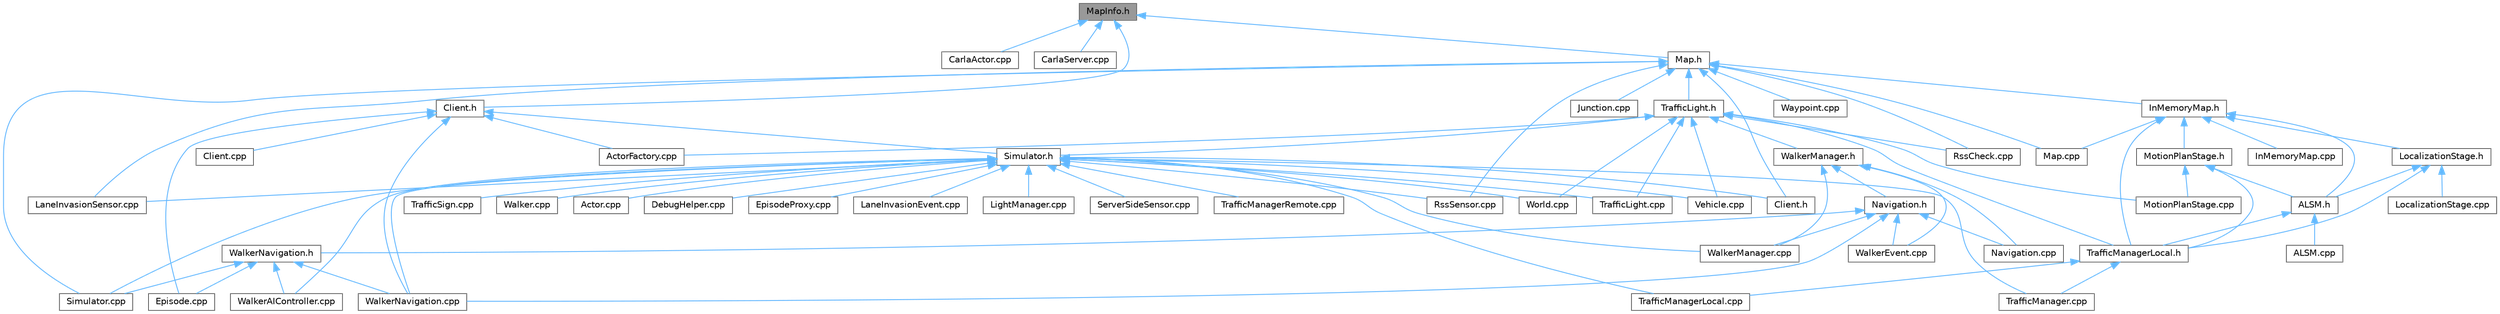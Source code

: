 digraph "MapInfo.h"
{
 // INTERACTIVE_SVG=YES
 // LATEX_PDF_SIZE
  bgcolor="transparent";
  edge [fontname=Helvetica,fontsize=10,labelfontname=Helvetica,labelfontsize=10];
  node [fontname=Helvetica,fontsize=10,shape=box,height=0.2,width=0.4];
  Node1 [id="Node000001",label="MapInfo.h",height=0.2,width=0.4,color="gray40", fillcolor="grey60", style="filled", fontcolor="black",tooltip=" "];
  Node1 -> Node2 [id="edge1_Node000001_Node000002",dir="back",color="steelblue1",style="solid",tooltip=" "];
  Node2 [id="Node000002",label="CarlaActor.cpp",height=0.2,width=0.4,color="grey40", fillcolor="white", style="filled",URL="$d3/d43/CarlaActor_8cpp.html",tooltip=" "];
  Node1 -> Node3 [id="edge2_Node000001_Node000003",dir="back",color="steelblue1",style="solid",tooltip=" "];
  Node3 [id="Node000003",label="CarlaServer.cpp",height=0.2,width=0.4,color="grey40", fillcolor="white", style="filled",URL="$db/d6c/CarlaServer_8cpp.html",tooltip=" "];
  Node1 -> Node4 [id="edge3_Node000001_Node000004",dir="back",color="steelblue1",style="solid",tooltip=" "];
  Node4 [id="Node000004",label="Client.h",height=0.2,width=0.4,color="grey40", fillcolor="white", style="filled",URL="$df/d8b/client_2detail_2Client_8h.html",tooltip=" "];
  Node4 -> Node5 [id="edge4_Node000004_Node000005",dir="back",color="steelblue1",style="solid",tooltip=" "];
  Node5 [id="Node000005",label="ActorFactory.cpp",height=0.2,width=0.4,color="grey40", fillcolor="white", style="filled",URL="$df/dd6/ActorFactory_8cpp.html",tooltip=" "];
  Node4 -> Node6 [id="edge5_Node000004_Node000006",dir="back",color="steelblue1",style="solid",tooltip=" "];
  Node6 [id="Node000006",label="Client.cpp",height=0.2,width=0.4,color="grey40", fillcolor="white", style="filled",URL="$dc/d4a/client_2detail_2Client_8cpp.html",tooltip=" "];
  Node4 -> Node7 [id="edge6_Node000004_Node000007",dir="back",color="steelblue1",style="solid",tooltip=" "];
  Node7 [id="Node000007",label="Episode.cpp",height=0.2,width=0.4,color="grey40", fillcolor="white", style="filled",URL="$d6/d12/Episode_8cpp.html",tooltip=" "];
  Node4 -> Node8 [id="edge7_Node000004_Node000008",dir="back",color="steelblue1",style="solid",tooltip=" "];
  Node8 [id="Node000008",label="Simulator.h",height=0.2,width=0.4,color="grey40", fillcolor="white", style="filled",URL="$d6/d4a/Simulator_8h.html",tooltip=" "];
  Node8 -> Node9 [id="edge8_Node000008_Node000009",dir="back",color="steelblue1",style="solid",tooltip=" "];
  Node9 [id="Node000009",label="Actor.cpp",height=0.2,width=0.4,color="grey40", fillcolor="white", style="filled",URL="$d4/d34/Actor_8cpp.html",tooltip=" "];
  Node8 -> Node10 [id="edge9_Node000008_Node000010",dir="back",color="steelblue1",style="solid",tooltip=" "];
  Node10 [id="Node000010",label="Client.h",height=0.2,width=0.4,color="grey40", fillcolor="white", style="filled",URL="$dd/de3/client_2Client_8h.html",tooltip=" "];
  Node8 -> Node11 [id="edge10_Node000008_Node000011",dir="back",color="steelblue1",style="solid",tooltip=" "];
  Node11 [id="Node000011",label="DebugHelper.cpp",height=0.2,width=0.4,color="grey40", fillcolor="white", style="filled",URL="$d2/d01/DebugHelper_8cpp.html",tooltip=" "];
  Node8 -> Node12 [id="edge11_Node000008_Node000012",dir="back",color="steelblue1",style="solid",tooltip=" "];
  Node12 [id="Node000012",label="EpisodeProxy.cpp",height=0.2,width=0.4,color="grey40", fillcolor="white", style="filled",URL="$d2/d6b/EpisodeProxy_8cpp.html",tooltip=" "];
  Node8 -> Node13 [id="edge12_Node000008_Node000013",dir="back",color="steelblue1",style="solid",tooltip=" "];
  Node13 [id="Node000013",label="LaneInvasionEvent.cpp",height=0.2,width=0.4,color="grey40", fillcolor="white", style="filled",URL="$d6/d75/LaneInvasionEvent_8cpp.html",tooltip=" "];
  Node8 -> Node14 [id="edge13_Node000008_Node000014",dir="back",color="steelblue1",style="solid",tooltip=" "];
  Node14 [id="Node000014",label="LaneInvasionSensor.cpp",height=0.2,width=0.4,color="grey40", fillcolor="white", style="filled",URL="$dd/dbc/LibCarla_2source_2carla_2client_2LaneInvasionSensor_8cpp.html",tooltip=" "];
  Node8 -> Node15 [id="edge14_Node000008_Node000015",dir="back",color="steelblue1",style="solid",tooltip=" "];
  Node15 [id="Node000015",label="LightManager.cpp",height=0.2,width=0.4,color="grey40", fillcolor="white", style="filled",URL="$d3/d1d/LightManager_8cpp.html",tooltip=" "];
  Node8 -> Node16 [id="edge15_Node000008_Node000016",dir="back",color="steelblue1",style="solid",tooltip=" "];
  Node16 [id="Node000016",label="RssSensor.cpp",height=0.2,width=0.4,color="grey40", fillcolor="white", style="filled",URL="$d8/d77/LibCarla_2source_2carla_2rss_2RssSensor_8cpp.html",tooltip=" "];
  Node8 -> Node17 [id="edge16_Node000008_Node000017",dir="back",color="steelblue1",style="solid",tooltip=" "];
  Node17 [id="Node000017",label="ServerSideSensor.cpp",height=0.2,width=0.4,color="grey40", fillcolor="white", style="filled",URL="$d1/da0/ServerSideSensor_8cpp.html",tooltip=" "];
  Node8 -> Node18 [id="edge17_Node000008_Node000018",dir="back",color="steelblue1",style="solid",tooltip=" "];
  Node18 [id="Node000018",label="Simulator.cpp",height=0.2,width=0.4,color="grey40", fillcolor="white", style="filled",URL="$d2/d0c/Simulator_8cpp.html",tooltip=" "];
  Node8 -> Node19 [id="edge18_Node000008_Node000019",dir="back",color="steelblue1",style="solid",tooltip=" "];
  Node19 [id="Node000019",label="TrafficLight.cpp",height=0.2,width=0.4,color="grey40", fillcolor="white", style="filled",URL="$dd/d90/TrafficLight_8cpp.html",tooltip=" "];
  Node8 -> Node20 [id="edge19_Node000008_Node000020",dir="back",color="steelblue1",style="solid",tooltip=" "];
  Node20 [id="Node000020",label="TrafficManager.cpp",height=0.2,width=0.4,color="grey40", fillcolor="white", style="filled",URL="$db/d04/TrafficManager_8cpp.html",tooltip=" "];
  Node8 -> Node21 [id="edge20_Node000008_Node000021",dir="back",color="steelblue1",style="solid",tooltip=" "];
  Node21 [id="Node000021",label="TrafficManagerLocal.cpp",height=0.2,width=0.4,color="grey40", fillcolor="white", style="filled",URL="$da/d53/TrafficManagerLocal_8cpp.html",tooltip=" "];
  Node8 -> Node22 [id="edge21_Node000008_Node000022",dir="back",color="steelblue1",style="solid",tooltip=" "];
  Node22 [id="Node000022",label="TrafficManagerRemote.cpp",height=0.2,width=0.4,color="grey40", fillcolor="white", style="filled",URL="$d6/d82/TrafficManagerRemote_8cpp.html",tooltip=" "];
  Node8 -> Node23 [id="edge22_Node000008_Node000023",dir="back",color="steelblue1",style="solid",tooltip=" "];
  Node23 [id="Node000023",label="TrafficSign.cpp",height=0.2,width=0.4,color="grey40", fillcolor="white", style="filled",URL="$d1/d40/TrafficSign_8cpp.html",tooltip=" "];
  Node8 -> Node24 [id="edge23_Node000008_Node000024",dir="back",color="steelblue1",style="solid",tooltip=" "];
  Node24 [id="Node000024",label="Vehicle.cpp",height=0.2,width=0.4,color="grey40", fillcolor="white", style="filled",URL="$d0/d27/Vehicle_8cpp.html",tooltip=" "];
  Node8 -> Node25 [id="edge24_Node000008_Node000025",dir="back",color="steelblue1",style="solid",tooltip=" "];
  Node25 [id="Node000025",label="Walker.cpp",height=0.2,width=0.4,color="grey40", fillcolor="white", style="filled",URL="$d6/db6/Walker_8cpp.html",tooltip=" "];
  Node8 -> Node26 [id="edge25_Node000008_Node000026",dir="back",color="steelblue1",style="solid",tooltip=" "];
  Node26 [id="Node000026",label="WalkerAIController.cpp",height=0.2,width=0.4,color="grey40", fillcolor="white", style="filled",URL="$de/d69/WalkerAIController_8cpp.html",tooltip=" "];
  Node8 -> Node27 [id="edge26_Node000008_Node000027",dir="back",color="steelblue1",style="solid",tooltip=" "];
  Node27 [id="Node000027",label="WalkerManager.cpp",height=0.2,width=0.4,color="grey40", fillcolor="white", style="filled",URL="$d2/dbb/WalkerManager_8cpp.html",tooltip=" "];
  Node8 -> Node28 [id="edge27_Node000008_Node000028",dir="back",color="steelblue1",style="solid",tooltip=" "];
  Node28 [id="Node000028",label="WalkerNavigation.cpp",height=0.2,width=0.4,color="grey40", fillcolor="white", style="filled",URL="$de/d84/WalkerNavigation_8cpp.html",tooltip=" "];
  Node8 -> Node29 [id="edge28_Node000008_Node000029",dir="back",color="steelblue1",style="solid",tooltip=" "];
  Node29 [id="Node000029",label="World.cpp",height=0.2,width=0.4,color="grey40", fillcolor="white", style="filled",URL="$d7/dfe/World_8cpp.html",tooltip=" "];
  Node4 -> Node28 [id="edge29_Node000004_Node000028",dir="back",color="steelblue1",style="solid",tooltip=" "];
  Node1 -> Node30 [id="edge30_Node000001_Node000030",dir="back",color="steelblue1",style="solid",tooltip=" "];
  Node30 [id="Node000030",label="Map.h",height=0.2,width=0.4,color="grey40", fillcolor="white", style="filled",URL="$d4/d9d/client_2Map_8h.html",tooltip=" "];
  Node30 -> Node10 [id="edge31_Node000030_Node000010",dir="back",color="steelblue1",style="solid",tooltip=" "];
  Node30 -> Node31 [id="edge32_Node000030_Node000031",dir="back",color="steelblue1",style="solid",tooltip=" "];
  Node31 [id="Node000031",label="InMemoryMap.h",height=0.2,width=0.4,color="grey40", fillcolor="white", style="filled",URL="$d3/d89/InMemoryMap_8h.html",tooltip=" "];
  Node31 -> Node32 [id="edge33_Node000031_Node000032",dir="back",color="steelblue1",style="solid",tooltip=" "];
  Node32 [id="Node000032",label="ALSM.h",height=0.2,width=0.4,color="grey40", fillcolor="white", style="filled",URL="$dc/d2c/ALSM_8h.html",tooltip=" "];
  Node32 -> Node33 [id="edge34_Node000032_Node000033",dir="back",color="steelblue1",style="solid",tooltip=" "];
  Node33 [id="Node000033",label="ALSM.cpp",height=0.2,width=0.4,color="grey40", fillcolor="white", style="filled",URL="$d9/da8/ALSM_8cpp.html",tooltip=" "];
  Node32 -> Node34 [id="edge35_Node000032_Node000034",dir="back",color="steelblue1",style="solid",tooltip=" "];
  Node34 [id="Node000034",label="TrafficManagerLocal.h",height=0.2,width=0.4,color="grey40", fillcolor="white", style="filled",URL="$db/ddf/TrafficManagerLocal_8h.html",tooltip=" "];
  Node34 -> Node20 [id="edge36_Node000034_Node000020",dir="back",color="steelblue1",style="solid",tooltip=" "];
  Node34 -> Node21 [id="edge37_Node000034_Node000021",dir="back",color="steelblue1",style="solid",tooltip=" "];
  Node31 -> Node35 [id="edge38_Node000031_Node000035",dir="back",color="steelblue1",style="solid",tooltip=" "];
  Node35 [id="Node000035",label="InMemoryMap.cpp",height=0.2,width=0.4,color="grey40", fillcolor="white", style="filled",URL="$d4/d89/InMemoryMap_8cpp.html",tooltip=" "];
  Node31 -> Node36 [id="edge39_Node000031_Node000036",dir="back",color="steelblue1",style="solid",tooltip=" "];
  Node36 [id="Node000036",label="LocalizationStage.h",height=0.2,width=0.4,color="grey40", fillcolor="white", style="filled",URL="$d9/df4/LocalizationStage_8h.html",tooltip=" "];
  Node36 -> Node32 [id="edge40_Node000036_Node000032",dir="back",color="steelblue1",style="solid",tooltip=" "];
  Node36 -> Node37 [id="edge41_Node000036_Node000037",dir="back",color="steelblue1",style="solid",tooltip=" "];
  Node37 [id="Node000037",label="LocalizationStage.cpp",height=0.2,width=0.4,color="grey40", fillcolor="white", style="filled",URL="$df/dd3/LocalizationStage_8cpp.html",tooltip=" "];
  Node36 -> Node34 [id="edge42_Node000036_Node000034",dir="back",color="steelblue1",style="solid",tooltip=" "];
  Node31 -> Node38 [id="edge43_Node000031_Node000038",dir="back",color="steelblue1",style="solid",tooltip=" "];
  Node38 [id="Node000038",label="Map.cpp",height=0.2,width=0.4,color="grey40", fillcolor="white", style="filled",URL="$db/da0/client_2Map_8cpp.html",tooltip=" "];
  Node31 -> Node39 [id="edge44_Node000031_Node000039",dir="back",color="steelblue1",style="solid",tooltip=" "];
  Node39 [id="Node000039",label="MotionPlanStage.h",height=0.2,width=0.4,color="grey40", fillcolor="white", style="filled",URL="$d3/d00/MotionPlanStage_8h.html",tooltip=" "];
  Node39 -> Node32 [id="edge45_Node000039_Node000032",dir="back",color="steelblue1",style="solid",tooltip=" "];
  Node39 -> Node40 [id="edge46_Node000039_Node000040",dir="back",color="steelblue1",style="solid",tooltip=" "];
  Node40 [id="Node000040",label="MotionPlanStage.cpp",height=0.2,width=0.4,color="grey40", fillcolor="white", style="filled",URL="$d4/df7/MotionPlanStage_8cpp.html",tooltip=" "];
  Node39 -> Node34 [id="edge47_Node000039_Node000034",dir="back",color="steelblue1",style="solid",tooltip=" "];
  Node31 -> Node34 [id="edge48_Node000031_Node000034",dir="back",color="steelblue1",style="solid",tooltip=" "];
  Node30 -> Node41 [id="edge49_Node000030_Node000041",dir="back",color="steelblue1",style="solid",tooltip=" "];
  Node41 [id="Node000041",label="Junction.cpp",height=0.2,width=0.4,color="grey40", fillcolor="white", style="filled",URL="$da/d17/Junction_8cpp.html",tooltip=" "];
  Node30 -> Node14 [id="edge50_Node000030_Node000014",dir="back",color="steelblue1",style="solid",tooltip=" "];
  Node30 -> Node38 [id="edge51_Node000030_Node000038",dir="back",color="steelblue1",style="solid",tooltip=" "];
  Node30 -> Node42 [id="edge52_Node000030_Node000042",dir="back",color="steelblue1",style="solid",tooltip=" "];
  Node42 [id="Node000042",label="RssCheck.cpp",height=0.2,width=0.4,color="grey40", fillcolor="white", style="filled",URL="$d0/dce/RssCheck_8cpp.html",tooltip=" "];
  Node30 -> Node16 [id="edge53_Node000030_Node000016",dir="back",color="steelblue1",style="solid",tooltip=" "];
  Node30 -> Node18 [id="edge54_Node000030_Node000018",dir="back",color="steelblue1",style="solid",tooltip=" "];
  Node30 -> Node43 [id="edge55_Node000030_Node000043",dir="back",color="steelblue1",style="solid",tooltip=" "];
  Node43 [id="Node000043",label="TrafficLight.h",height=0.2,width=0.4,color="grey40", fillcolor="white", style="filled",URL="$d5/d9e/TrafficLight_8h.html",tooltip=" "];
  Node43 -> Node5 [id="edge56_Node000043_Node000005",dir="back",color="steelblue1",style="solid",tooltip=" "];
  Node43 -> Node40 [id="edge57_Node000043_Node000040",dir="back",color="steelblue1",style="solid",tooltip=" "];
  Node43 -> Node42 [id="edge58_Node000043_Node000042",dir="back",color="steelblue1",style="solid",tooltip=" "];
  Node43 -> Node8 [id="edge59_Node000043_Node000008",dir="back",color="steelblue1",style="solid",tooltip=" "];
  Node43 -> Node19 [id="edge60_Node000043_Node000019",dir="back",color="steelblue1",style="solid",tooltip=" "];
  Node43 -> Node34 [id="edge61_Node000043_Node000034",dir="back",color="steelblue1",style="solid",tooltip=" "];
  Node43 -> Node24 [id="edge62_Node000043_Node000024",dir="back",color="steelblue1",style="solid",tooltip=" "];
  Node43 -> Node44 [id="edge63_Node000043_Node000044",dir="back",color="steelblue1",style="solid",tooltip=" "];
  Node44 [id="Node000044",label="WalkerManager.h",height=0.2,width=0.4,color="grey40", fillcolor="white", style="filled",URL="$df/d64/WalkerManager_8h.html",tooltip=" "];
  Node44 -> Node45 [id="edge64_Node000044_Node000045",dir="back",color="steelblue1",style="solid",tooltip=" "];
  Node45 [id="Node000045",label="Navigation.cpp",height=0.2,width=0.4,color="grey40", fillcolor="white", style="filled",URL="$d5/d9c/Navigation_8cpp.html",tooltip=" "];
  Node44 -> Node46 [id="edge65_Node000044_Node000046",dir="back",color="steelblue1",style="solid",tooltip=" "];
  Node46 [id="Node000046",label="Navigation.h",height=0.2,width=0.4,color="grey40", fillcolor="white", style="filled",URL="$d0/d36/Navigation_8h.html",tooltip=" "];
  Node46 -> Node45 [id="edge66_Node000046_Node000045",dir="back",color="steelblue1",style="solid",tooltip=" "];
  Node46 -> Node47 [id="edge67_Node000046_Node000047",dir="back",color="steelblue1",style="solid",tooltip=" "];
  Node47 [id="Node000047",label="WalkerEvent.cpp",height=0.2,width=0.4,color="grey40", fillcolor="white", style="filled",URL="$de/db9/WalkerEvent_8cpp.html",tooltip=" "];
  Node46 -> Node27 [id="edge68_Node000046_Node000027",dir="back",color="steelblue1",style="solid",tooltip=" "];
  Node46 -> Node28 [id="edge69_Node000046_Node000028",dir="back",color="steelblue1",style="solid",tooltip=" "];
  Node46 -> Node48 [id="edge70_Node000046_Node000048",dir="back",color="steelblue1",style="solid",tooltip=" "];
  Node48 [id="Node000048",label="WalkerNavigation.h",height=0.2,width=0.4,color="grey40", fillcolor="white", style="filled",URL="$d5/d09/WalkerNavigation_8h.html",tooltip=" "];
  Node48 -> Node7 [id="edge71_Node000048_Node000007",dir="back",color="steelblue1",style="solid",tooltip=" "];
  Node48 -> Node18 [id="edge72_Node000048_Node000018",dir="back",color="steelblue1",style="solid",tooltip=" "];
  Node48 -> Node26 [id="edge73_Node000048_Node000026",dir="back",color="steelblue1",style="solid",tooltip=" "];
  Node48 -> Node28 [id="edge74_Node000048_Node000028",dir="back",color="steelblue1",style="solid",tooltip=" "];
  Node44 -> Node47 [id="edge75_Node000044_Node000047",dir="back",color="steelblue1",style="solid",tooltip=" "];
  Node44 -> Node27 [id="edge76_Node000044_Node000027",dir="back",color="steelblue1",style="solid",tooltip=" "];
  Node43 -> Node29 [id="edge77_Node000043_Node000029",dir="back",color="steelblue1",style="solid",tooltip=" "];
  Node30 -> Node49 [id="edge78_Node000030_Node000049",dir="back",color="steelblue1",style="solid",tooltip=" "];
  Node49 [id="Node000049",label="Waypoint.cpp",height=0.2,width=0.4,color="grey40", fillcolor="white", style="filled",URL="$d7/def/client_2Waypoint_8cpp.html",tooltip=" "];
}
